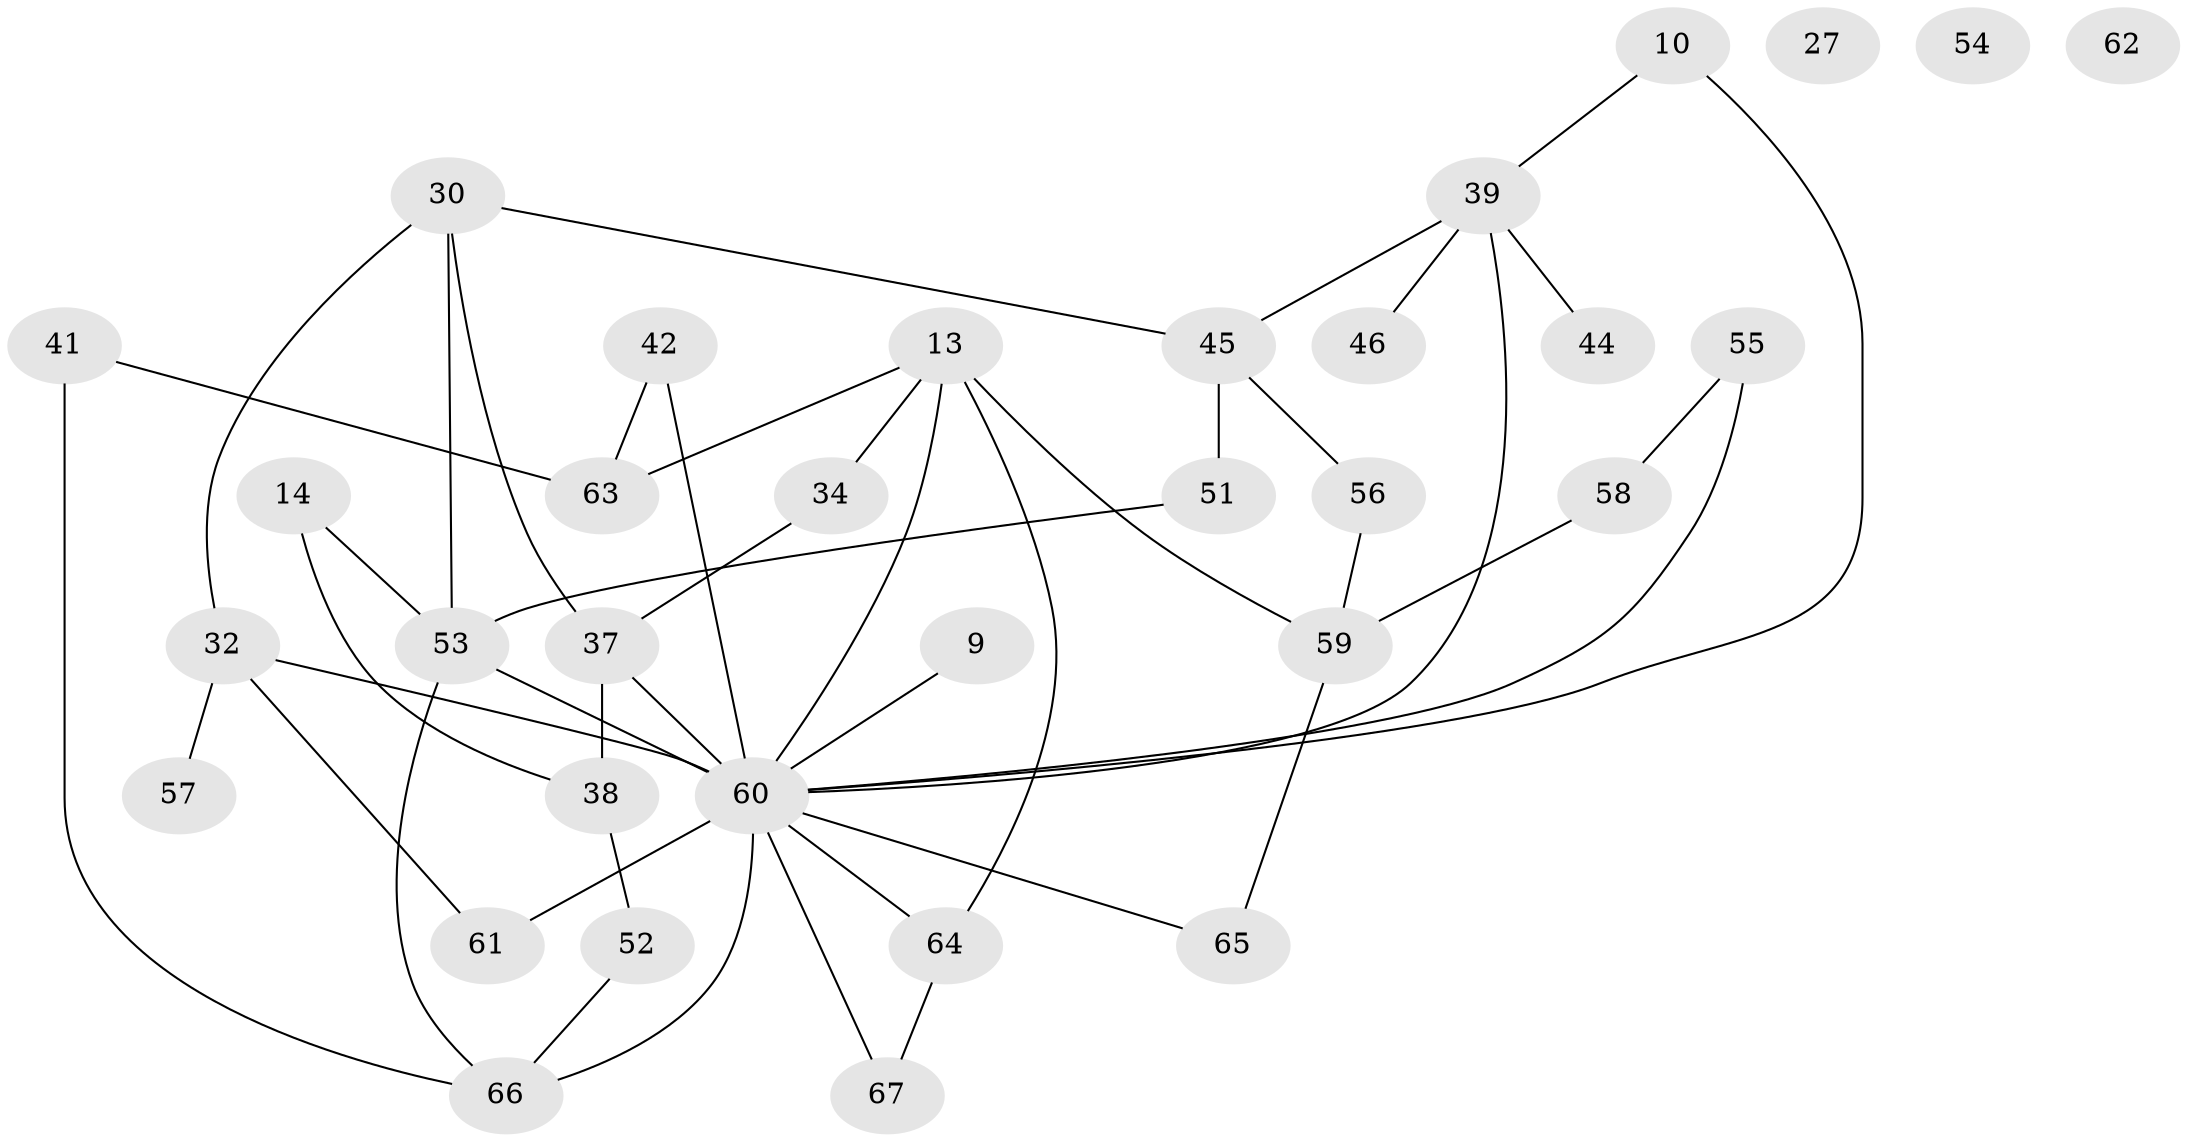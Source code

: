 // original degree distribution, {2: 0.31343283582089554, 1: 0.14925373134328357, 3: 0.2537313432835821, 6: 0.014925373134328358, 5: 0.08955223880597014, 7: 0.014925373134328358, 4: 0.11940298507462686, 0: 0.04477611940298507}
// Generated by graph-tools (version 1.1) at 2025/40/03/09/25 04:40:46]
// undirected, 33 vertices, 46 edges
graph export_dot {
graph [start="1"]
  node [color=gray90,style=filled];
  9;
  10;
  13;
  14;
  27;
  30 [super="+25"];
  32;
  34 [super="+22+28+29"];
  37 [super="+6"];
  38 [super="+5+26"];
  39 [super="+21"];
  41;
  42;
  44;
  45;
  46;
  51;
  52;
  53 [super="+43"];
  54;
  55;
  56;
  57;
  58;
  59;
  60 [super="+20+35+36+49+48+40+50"];
  61 [super="+11"];
  62;
  63 [super="+16"];
  64 [super="+31"];
  65;
  66 [super="+23"];
  67;
  9 -- 60;
  10 -- 39;
  10 -- 60;
  13 -- 59;
  13 -- 63 [weight=2];
  13 -- 64;
  13 -- 34;
  13 -- 60 [weight=2];
  14 -- 38 [weight=2];
  14 -- 53;
  30 -- 32;
  30 -- 37;
  30 -- 53;
  30 -- 45;
  32 -- 57;
  32 -- 61 [weight=2];
  32 -- 60;
  34 -- 37;
  37 -- 38 [weight=2];
  37 -- 60 [weight=4];
  38 -- 52;
  39 -- 45;
  39 -- 44;
  39 -- 46;
  39 -- 60;
  41 -- 63;
  41 -- 66;
  42 -- 63;
  42 -- 60;
  45 -- 51;
  45 -- 56;
  51 -- 53;
  52 -- 66;
  53 -- 60 [weight=2];
  53 -- 66;
  55 -- 58;
  55 -- 60;
  56 -- 59;
  58 -- 59;
  59 -- 65;
  60 -- 67;
  60 -- 61;
  60 -- 65;
  60 -- 64;
  60 -- 66;
  64 -- 67;
}
